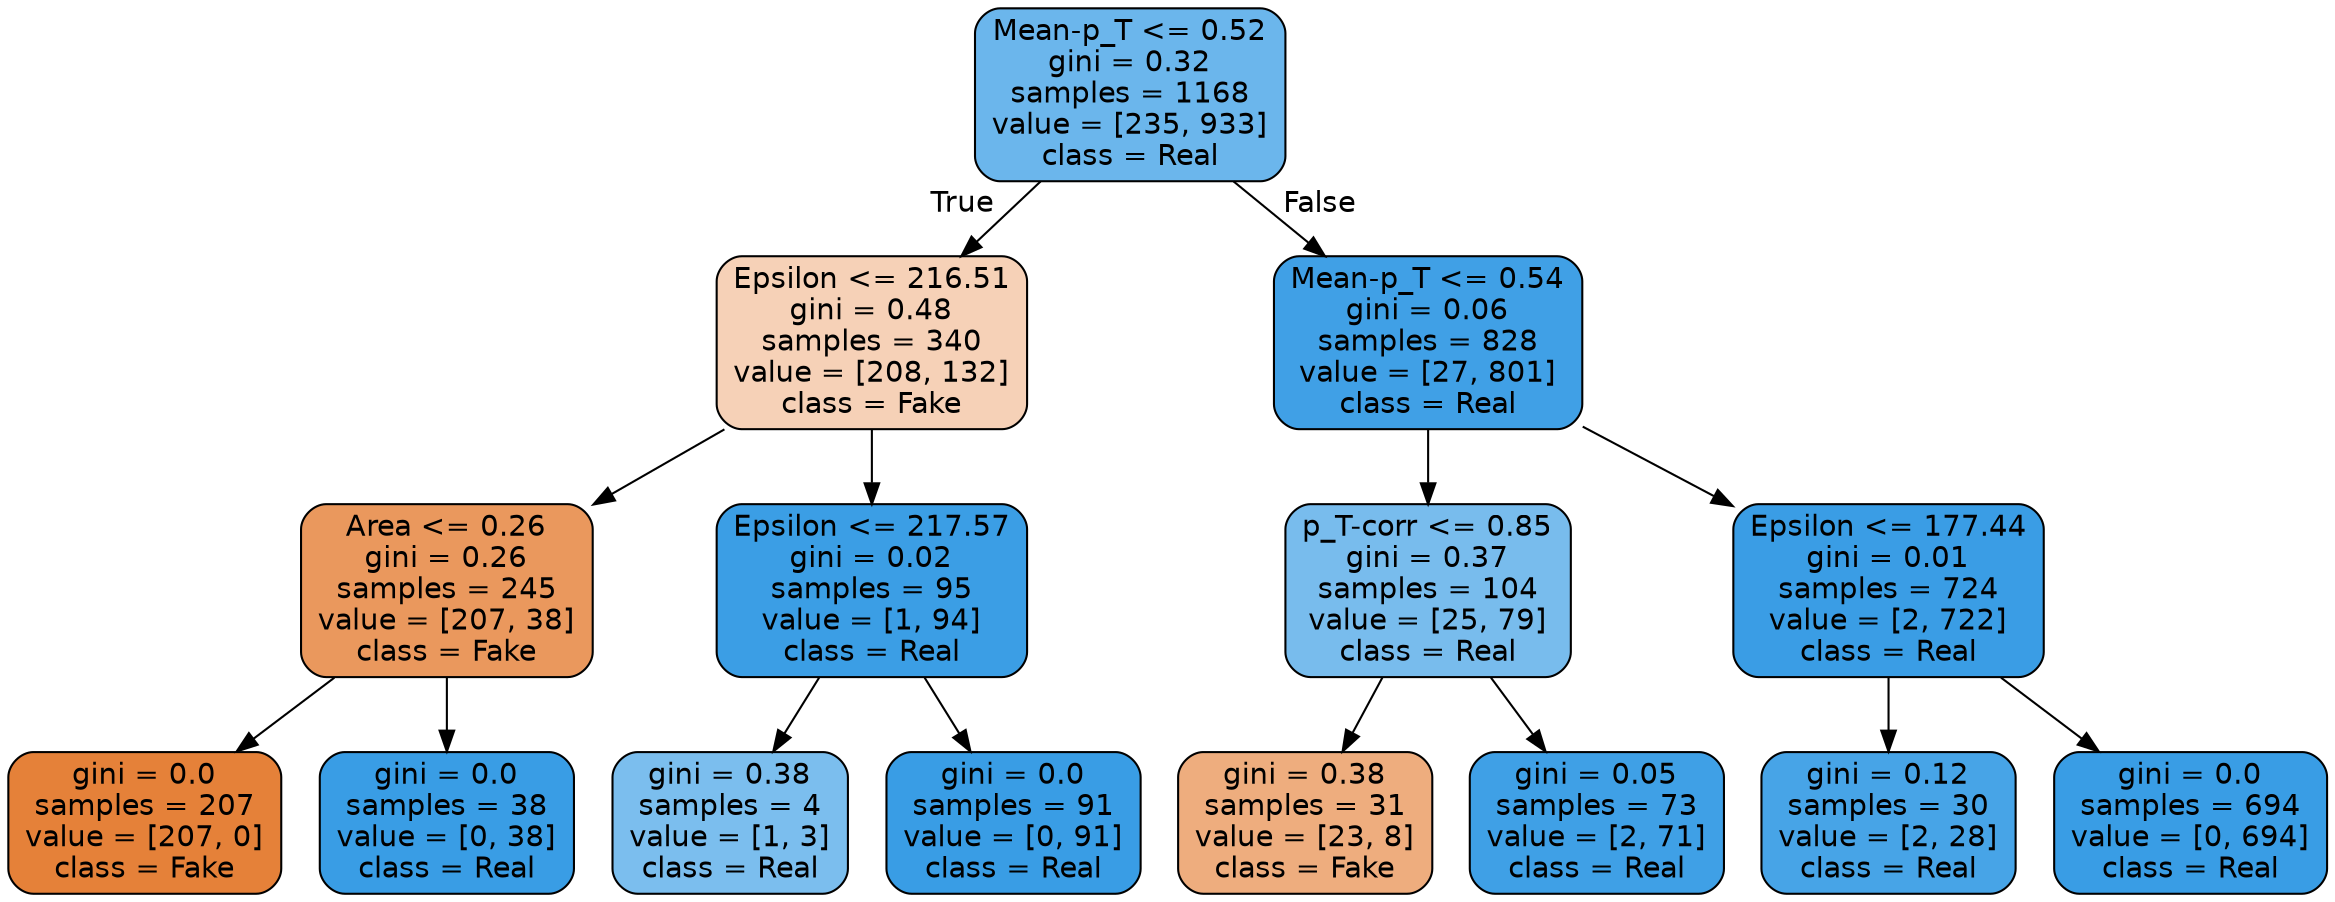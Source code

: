 digraph Tree {
node [shape=box, style="filled, rounded", color="black", fontname=helvetica] ;
edge [fontname=helvetica] ;
0 [label="Mean-p_T <= 0.52\ngini = 0.32\nsamples = 1168\nvalue = [235, 933]\nclass = Real", fillcolor="#6bb6ec"] ;
1 [label="Epsilon <= 216.51\ngini = 0.48\nsamples = 340\nvalue = [208, 132]\nclass = Fake", fillcolor="#f6d1b7"] ;
0 -> 1 [labeldistance=2.5, labelangle=45, headlabel="True"] ;
2 [label="Area <= 0.26\ngini = 0.26\nsamples = 245\nvalue = [207, 38]\nclass = Fake", fillcolor="#ea985d"] ;
1 -> 2 ;
3 [label="gini = 0.0\nsamples = 207\nvalue = [207, 0]\nclass = Fake", fillcolor="#e58139"] ;
2 -> 3 ;
4 [label="gini = 0.0\nsamples = 38\nvalue = [0, 38]\nclass = Real", fillcolor="#399de5"] ;
2 -> 4 ;
5 [label="Epsilon <= 217.57\ngini = 0.02\nsamples = 95\nvalue = [1, 94]\nclass = Real", fillcolor="#3b9ee5"] ;
1 -> 5 ;
6 [label="gini = 0.38\nsamples = 4\nvalue = [1, 3]\nclass = Real", fillcolor="#7bbeee"] ;
5 -> 6 ;
7 [label="gini = 0.0\nsamples = 91\nvalue = [0, 91]\nclass = Real", fillcolor="#399de5"] ;
5 -> 7 ;
8 [label="Mean-p_T <= 0.54\ngini = 0.06\nsamples = 828\nvalue = [27, 801]\nclass = Real", fillcolor="#40a0e6"] ;
0 -> 8 [labeldistance=2.5, labelangle=-45, headlabel="False"] ;
9 [label="p_T-corr <= 0.85\ngini = 0.37\nsamples = 104\nvalue = [25, 79]\nclass = Real", fillcolor="#78bced"] ;
8 -> 9 ;
10 [label="gini = 0.38\nsamples = 31\nvalue = [23, 8]\nclass = Fake", fillcolor="#eead7e"] ;
9 -> 10 ;
11 [label="gini = 0.05\nsamples = 73\nvalue = [2, 71]\nclass = Real", fillcolor="#3fa0e6"] ;
9 -> 11 ;
12 [label="Epsilon <= 177.44\ngini = 0.01\nsamples = 724\nvalue = [2, 722]\nclass = Real", fillcolor="#3a9de5"] ;
8 -> 12 ;
13 [label="gini = 0.12\nsamples = 30\nvalue = [2, 28]\nclass = Real", fillcolor="#47a4e7"] ;
12 -> 13 ;
14 [label="gini = 0.0\nsamples = 694\nvalue = [0, 694]\nclass = Real", fillcolor="#399de5"] ;
12 -> 14 ;
}